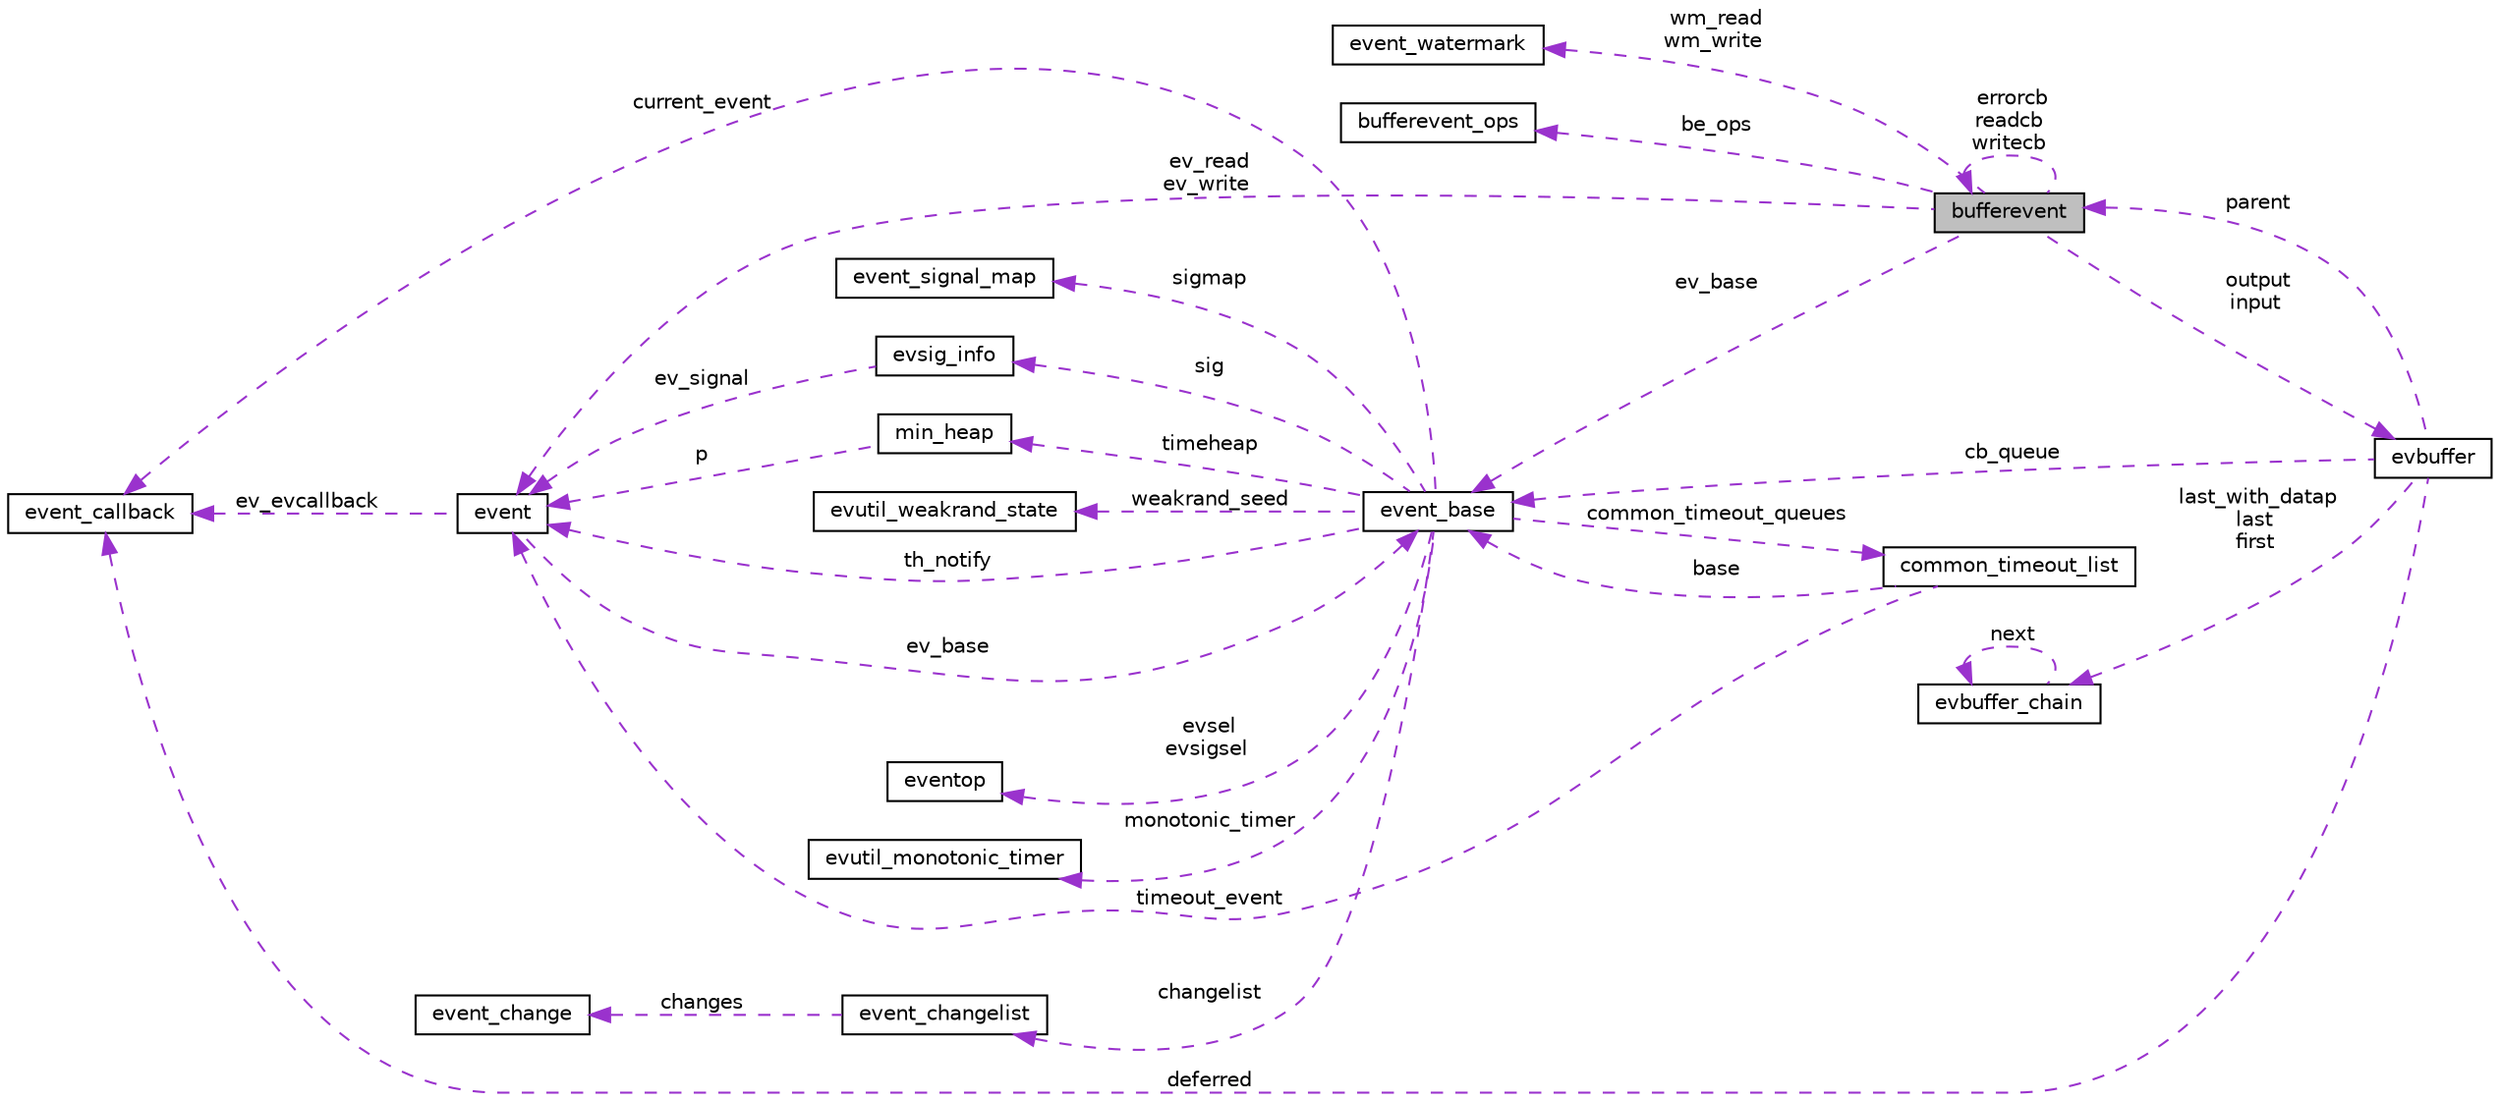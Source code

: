digraph "bufferevent"
{
 // LATEX_PDF_SIZE
  edge [fontname="Helvetica",fontsize="10",labelfontname="Helvetica",labelfontsize="10"];
  node [fontname="Helvetica",fontsize="10",shape=record];
  rankdir="LR";
  Node1 [label="bufferevent",height=0.2,width=0.4,color="black", fillcolor="grey75", style="filled", fontcolor="black",tooltip=" "];
  Node2 -> Node1 [dir="back",color="darkorchid3",fontsize="10",style="dashed",label=" wm_read\nwm_write" ,fontname="Helvetica"];
  Node2 [label="event_watermark",height=0.2,width=0.4,color="black", fillcolor="white", style="filled",URL="$structevent__watermark.html",tooltip=" "];
  Node3 -> Node1 [dir="back",color="darkorchid3",fontsize="10",style="dashed",label=" ev_read\nev_write" ,fontname="Helvetica"];
  Node3 [label="event",height=0.2,width=0.4,color="black", fillcolor="white", style="filled",URL="$structevent.html",tooltip=" "];
  Node4 -> Node3 [dir="back",color="darkorchid3",fontsize="10",style="dashed",label=" ev_evcallback" ,fontname="Helvetica"];
  Node4 [label="event_callback",height=0.2,width=0.4,color="black", fillcolor="white", style="filled",URL="$structevent__callback.html",tooltip=" "];
  Node5 -> Node3 [dir="back",color="darkorchid3",fontsize="10",style="dashed",label=" ev_base" ,fontname="Helvetica"];
  Node5 [label="event_base",height=0.2,width=0.4,color="black", fillcolor="white", style="filled",URL="$structevent__base.html",tooltip=" "];
  Node6 -> Node5 [dir="back",color="darkorchid3",fontsize="10",style="dashed",label=" evsel\nevsigsel" ,fontname="Helvetica"];
  Node6 [label="eventop",height=0.2,width=0.4,color="black", fillcolor="white", style="filled",URL="$structeventop.html",tooltip=" "];
  Node7 -> Node5 [dir="back",color="darkorchid3",fontsize="10",style="dashed",label=" sig" ,fontname="Helvetica"];
  Node7 [label="evsig_info",height=0.2,width=0.4,color="black", fillcolor="white", style="filled",URL="$structevsig__info.html",tooltip=" "];
  Node3 -> Node7 [dir="back",color="darkorchid3",fontsize="10",style="dashed",label=" ev_signal" ,fontname="Helvetica"];
  Node8 -> Node5 [dir="back",color="darkorchid3",fontsize="10",style="dashed",label=" timeheap" ,fontname="Helvetica"];
  Node8 [label="min_heap",height=0.2,width=0.4,color="black", fillcolor="white", style="filled",URL="$structmin__heap.html",tooltip=" "];
  Node3 -> Node8 [dir="back",color="darkorchid3",fontsize="10",style="dashed",label=" p" ,fontname="Helvetica"];
  Node3 -> Node5 [dir="back",color="darkorchid3",fontsize="10",style="dashed",label=" th_notify" ,fontname="Helvetica"];
  Node4 -> Node5 [dir="back",color="darkorchid3",fontsize="10",style="dashed",label=" current_event" ,fontname="Helvetica"];
  Node9 -> Node5 [dir="back",color="darkorchid3",fontsize="10",style="dashed",label=" common_timeout_queues" ,fontname="Helvetica"];
  Node9 [label="common_timeout_list",height=0.2,width=0.4,color="black", fillcolor="white", style="filled",URL="$structcommon__timeout__list.html",tooltip=" "];
  Node3 -> Node9 [dir="back",color="darkorchid3",fontsize="10",style="dashed",label=" timeout_event" ,fontname="Helvetica"];
  Node5 -> Node9 [dir="back",color="darkorchid3",fontsize="10",style="dashed",label=" base" ,fontname="Helvetica"];
  Node10 -> Node5 [dir="back",color="darkorchid3",fontsize="10",style="dashed",label=" monotonic_timer" ,fontname="Helvetica"];
  Node10 [label="evutil_monotonic_timer",height=0.2,width=0.4,color="black", fillcolor="white", style="filled",URL="$structevutil__monotonic__timer.html",tooltip=" "];
  Node11 -> Node5 [dir="back",color="darkorchid3",fontsize="10",style="dashed",label=" sigmap" ,fontname="Helvetica"];
  Node11 [label="event_signal_map",height=0.2,width=0.4,color="black", fillcolor="white", style="filled",URL="$structevent__signal__map.html",tooltip=" "];
  Node12 -> Node5 [dir="back",color="darkorchid3",fontsize="10",style="dashed",label=" changelist" ,fontname="Helvetica"];
  Node12 [label="event_changelist",height=0.2,width=0.4,color="black", fillcolor="white", style="filled",URL="$structevent__changelist.html",tooltip=" "];
  Node13 -> Node12 [dir="back",color="darkorchid3",fontsize="10",style="dashed",label=" changes" ,fontname="Helvetica"];
  Node13 [label="event_change",height=0.2,width=0.4,color="black", fillcolor="white", style="filled",URL="$structevent__change.html",tooltip=" "];
  Node14 -> Node5 [dir="back",color="darkorchid3",fontsize="10",style="dashed",label=" weakrand_seed" ,fontname="Helvetica"];
  Node14 [label="evutil_weakrand_state",height=0.2,width=0.4,color="black", fillcolor="white", style="filled",URL="$structevutil__weakrand__state.html",tooltip=" "];
  Node15 -> Node1 [dir="back",color="darkorchid3",fontsize="10",style="dashed",label=" output\ninput" ,fontname="Helvetica"];
  Node15 [label="evbuffer",height=0.2,width=0.4,color="black", fillcolor="white", style="filled",URL="$structevbuffer.html",tooltip=" "];
  Node4 -> Node15 [dir="back",color="darkorchid3",fontsize="10",style="dashed",label=" deferred" ,fontname="Helvetica"];
  Node16 -> Node15 [dir="back",color="darkorchid3",fontsize="10",style="dashed",label=" last_with_datap\nlast\nfirst" ,fontname="Helvetica"];
  Node16 [label="evbuffer_chain",height=0.2,width=0.4,color="black", fillcolor="white", style="filled",URL="$structevbuffer__chain.html",tooltip=" "];
  Node16 -> Node16 [dir="back",color="darkorchid3",fontsize="10",style="dashed",label=" next" ,fontname="Helvetica"];
  Node5 -> Node15 [dir="back",color="darkorchid3",fontsize="10",style="dashed",label=" cb_queue" ,fontname="Helvetica"];
  Node1 -> Node15 [dir="back",color="darkorchid3",fontsize="10",style="dashed",label=" parent" ,fontname="Helvetica"];
  Node5 -> Node1 [dir="back",color="darkorchid3",fontsize="10",style="dashed",label=" ev_base" ,fontname="Helvetica"];
  Node1 -> Node1 [dir="back",color="darkorchid3",fontsize="10",style="dashed",label=" errorcb\nreadcb\nwritecb" ,fontname="Helvetica"];
  Node17 -> Node1 [dir="back",color="darkorchid3",fontsize="10",style="dashed",label=" be_ops" ,fontname="Helvetica"];
  Node17 [label="bufferevent_ops",height=0.2,width=0.4,color="black", fillcolor="white", style="filled",URL="$structbufferevent__ops.html",tooltip=" "];
}
